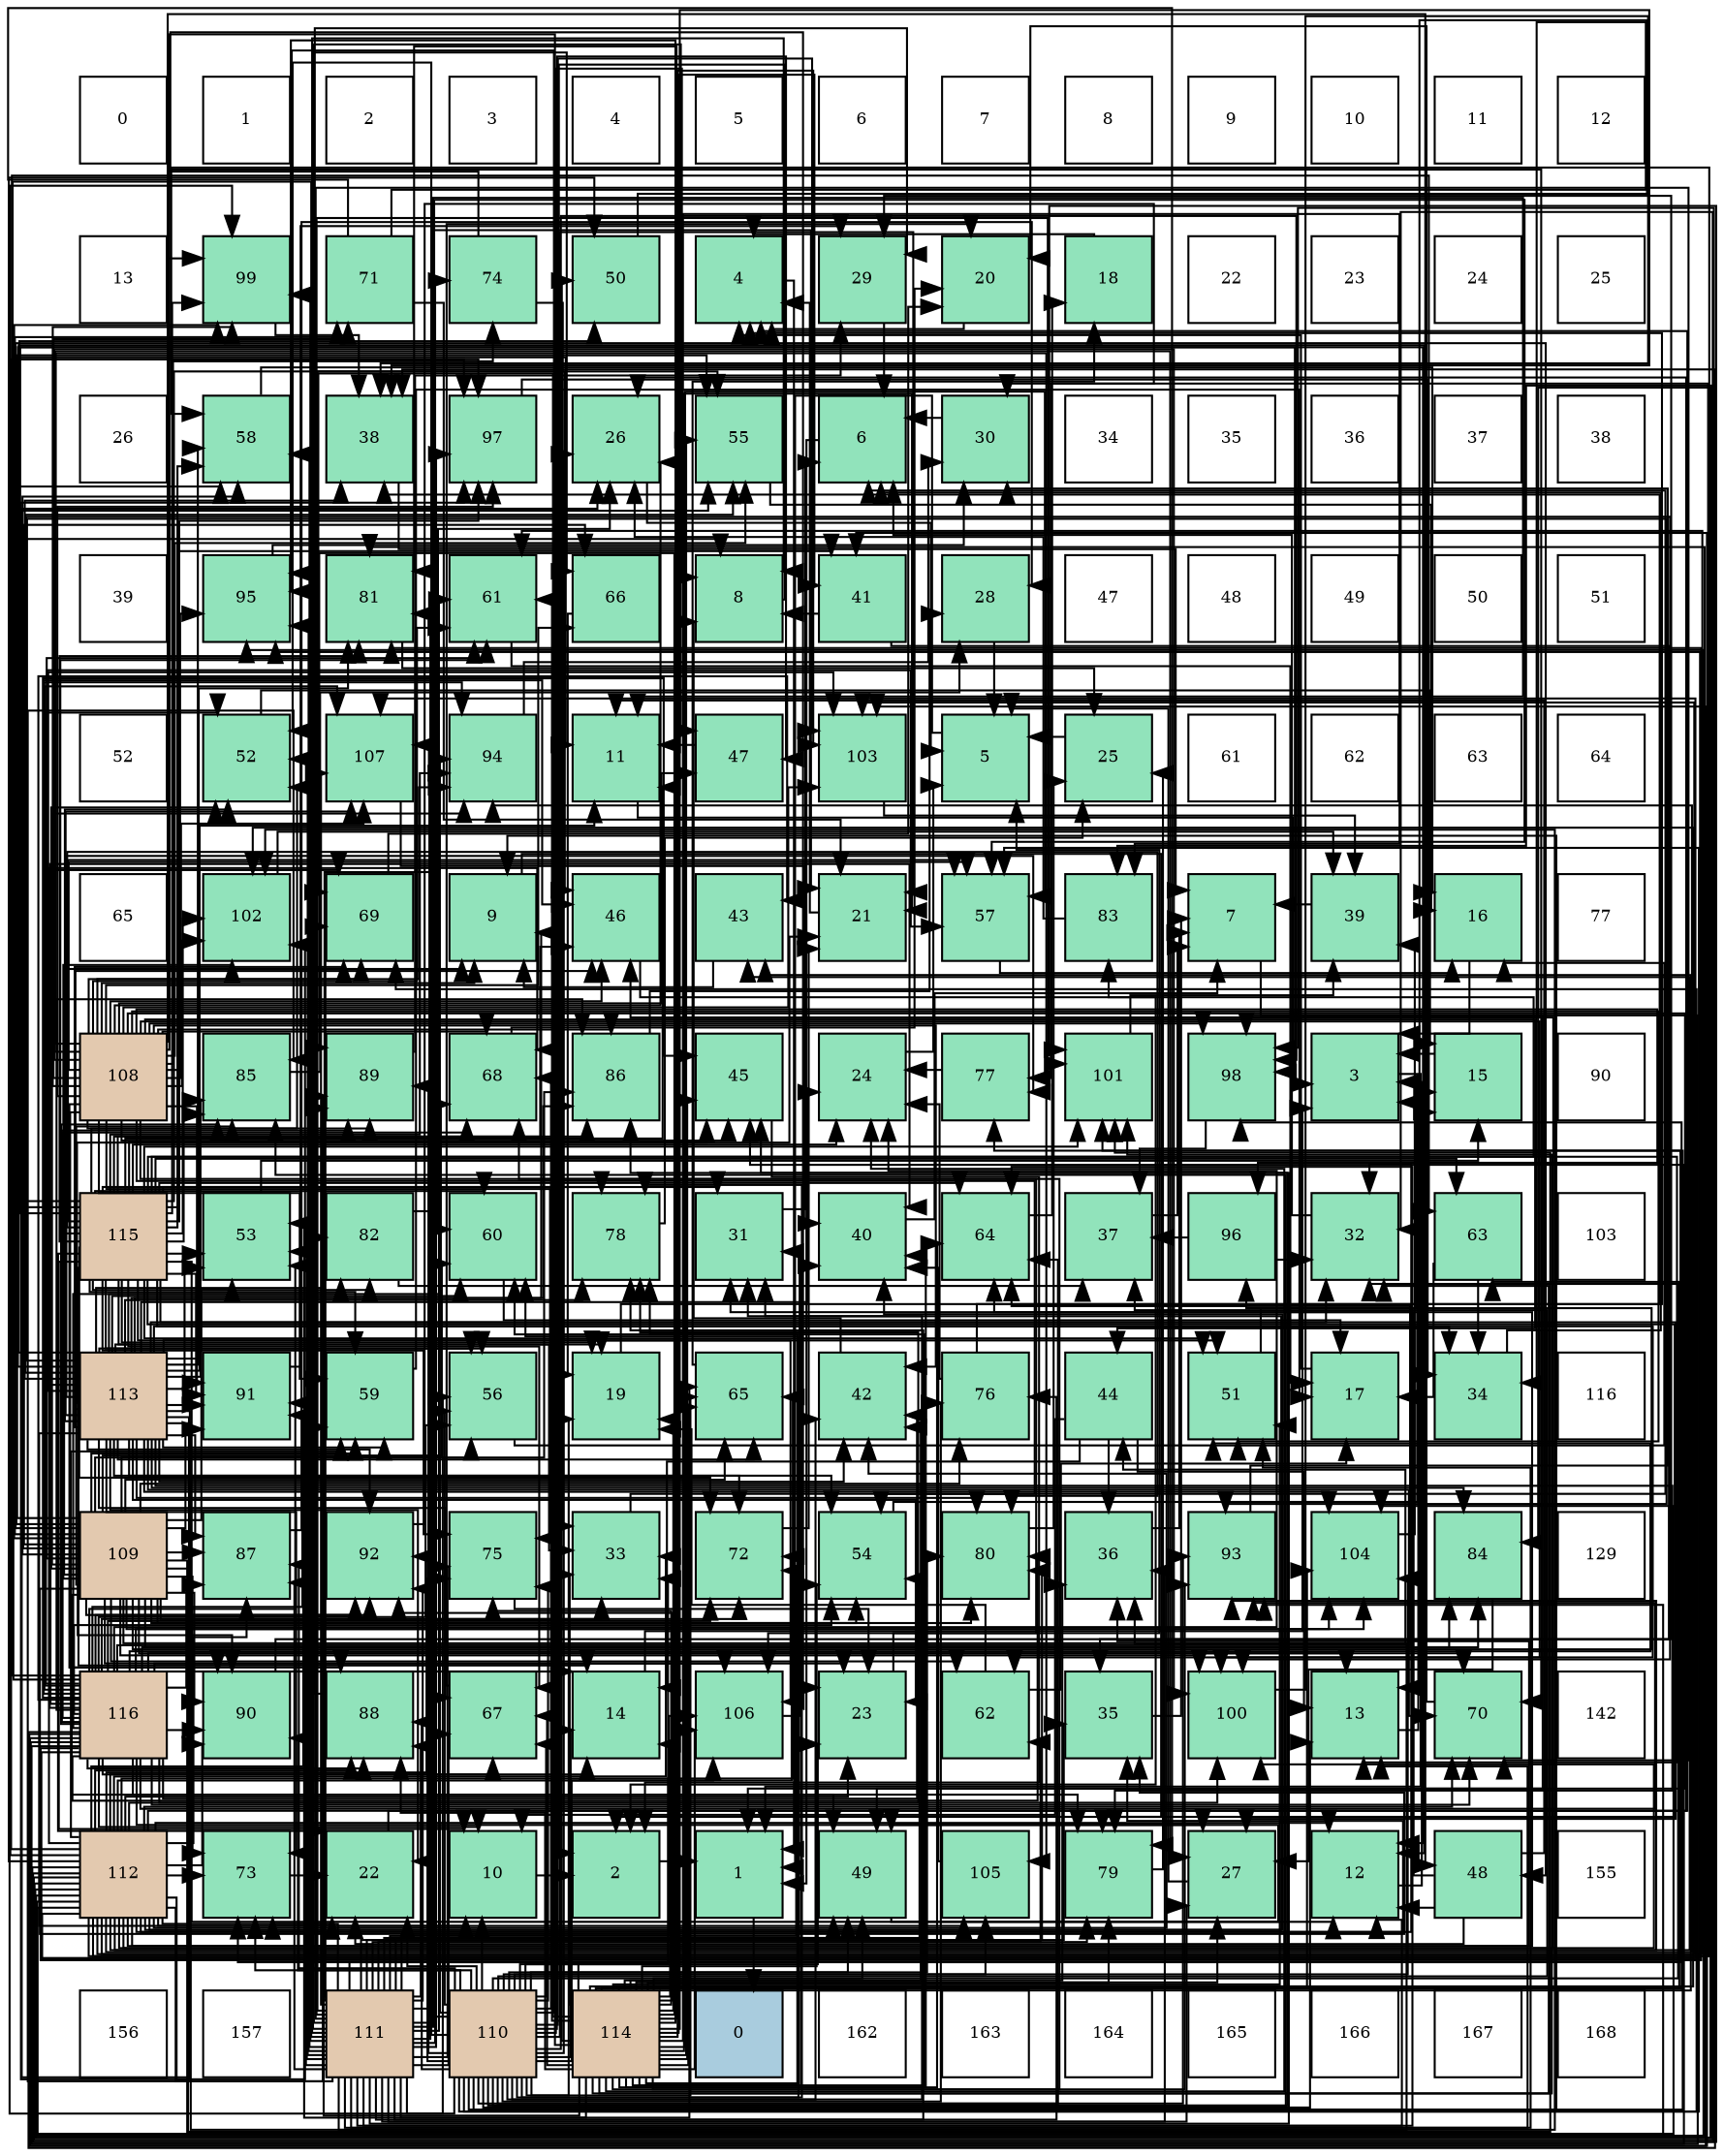digraph layout{
 rankdir=TB;
 splines=ortho;
 node [style=filled shape=square fixedsize=true width=0.6];
0[label="0", fontsize=8, fillcolor="#ffffff"];
1[label="1", fontsize=8, fillcolor="#ffffff"];
2[label="2", fontsize=8, fillcolor="#ffffff"];
3[label="3", fontsize=8, fillcolor="#ffffff"];
4[label="4", fontsize=8, fillcolor="#ffffff"];
5[label="5", fontsize=8, fillcolor="#ffffff"];
6[label="6", fontsize=8, fillcolor="#ffffff"];
7[label="7", fontsize=8, fillcolor="#ffffff"];
8[label="8", fontsize=8, fillcolor="#ffffff"];
9[label="9", fontsize=8, fillcolor="#ffffff"];
10[label="10", fontsize=8, fillcolor="#ffffff"];
11[label="11", fontsize=8, fillcolor="#ffffff"];
12[label="12", fontsize=8, fillcolor="#ffffff"];
13[label="13", fontsize=8, fillcolor="#ffffff"];
14[label="99", fontsize=8, fillcolor="#91e3bb"];
15[label="71", fontsize=8, fillcolor="#91e3bb"];
16[label="74", fontsize=8, fillcolor="#91e3bb"];
17[label="50", fontsize=8, fillcolor="#91e3bb"];
18[label="4", fontsize=8, fillcolor="#91e3bb"];
19[label="29", fontsize=8, fillcolor="#91e3bb"];
20[label="20", fontsize=8, fillcolor="#91e3bb"];
21[label="18", fontsize=8, fillcolor="#91e3bb"];
22[label="22", fontsize=8, fillcolor="#ffffff"];
23[label="23", fontsize=8, fillcolor="#ffffff"];
24[label="24", fontsize=8, fillcolor="#ffffff"];
25[label="25", fontsize=8, fillcolor="#ffffff"];
26[label="26", fontsize=8, fillcolor="#ffffff"];
27[label="58", fontsize=8, fillcolor="#91e3bb"];
28[label="38", fontsize=8, fillcolor="#91e3bb"];
29[label="97", fontsize=8, fillcolor="#91e3bb"];
30[label="26", fontsize=8, fillcolor="#91e3bb"];
31[label="55", fontsize=8, fillcolor="#91e3bb"];
32[label="6", fontsize=8, fillcolor="#91e3bb"];
33[label="30", fontsize=8, fillcolor="#91e3bb"];
34[label="34", fontsize=8, fillcolor="#ffffff"];
35[label="35", fontsize=8, fillcolor="#ffffff"];
36[label="36", fontsize=8, fillcolor="#ffffff"];
37[label="37", fontsize=8, fillcolor="#ffffff"];
38[label="38", fontsize=8, fillcolor="#ffffff"];
39[label="39", fontsize=8, fillcolor="#ffffff"];
40[label="95", fontsize=8, fillcolor="#91e3bb"];
41[label="81", fontsize=8, fillcolor="#91e3bb"];
42[label="61", fontsize=8, fillcolor="#91e3bb"];
43[label="66", fontsize=8, fillcolor="#91e3bb"];
44[label="8", fontsize=8, fillcolor="#91e3bb"];
45[label="41", fontsize=8, fillcolor="#91e3bb"];
46[label="28", fontsize=8, fillcolor="#91e3bb"];
47[label="47", fontsize=8, fillcolor="#ffffff"];
48[label="48", fontsize=8, fillcolor="#ffffff"];
49[label="49", fontsize=8, fillcolor="#ffffff"];
50[label="50", fontsize=8, fillcolor="#ffffff"];
51[label="51", fontsize=8, fillcolor="#ffffff"];
52[label="52", fontsize=8, fillcolor="#ffffff"];
53[label="52", fontsize=8, fillcolor="#91e3bb"];
54[label="107", fontsize=8, fillcolor="#91e3bb"];
55[label="94", fontsize=8, fillcolor="#91e3bb"];
56[label="11", fontsize=8, fillcolor="#91e3bb"];
57[label="47", fontsize=8, fillcolor="#91e3bb"];
58[label="103", fontsize=8, fillcolor="#91e3bb"];
59[label="5", fontsize=8, fillcolor="#91e3bb"];
60[label="25", fontsize=8, fillcolor="#91e3bb"];
61[label="61", fontsize=8, fillcolor="#ffffff"];
62[label="62", fontsize=8, fillcolor="#ffffff"];
63[label="63", fontsize=8, fillcolor="#ffffff"];
64[label="64", fontsize=8, fillcolor="#ffffff"];
65[label="65", fontsize=8, fillcolor="#ffffff"];
66[label="102", fontsize=8, fillcolor="#91e3bb"];
67[label="69", fontsize=8, fillcolor="#91e3bb"];
68[label="9", fontsize=8, fillcolor="#91e3bb"];
69[label="46", fontsize=8, fillcolor="#91e3bb"];
70[label="43", fontsize=8, fillcolor="#91e3bb"];
71[label="21", fontsize=8, fillcolor="#91e3bb"];
72[label="57", fontsize=8, fillcolor="#91e3bb"];
73[label="83", fontsize=8, fillcolor="#91e3bb"];
74[label="7", fontsize=8, fillcolor="#91e3bb"];
75[label="39", fontsize=8, fillcolor="#91e3bb"];
76[label="16", fontsize=8, fillcolor="#91e3bb"];
77[label="77", fontsize=8, fillcolor="#ffffff"];
78[label="108", fontsize=8, fillcolor="#e3c9af"];
79[label="85", fontsize=8, fillcolor="#91e3bb"];
80[label="89", fontsize=8, fillcolor="#91e3bb"];
81[label="68", fontsize=8, fillcolor="#91e3bb"];
82[label="86", fontsize=8, fillcolor="#91e3bb"];
83[label="45", fontsize=8, fillcolor="#91e3bb"];
84[label="24", fontsize=8, fillcolor="#91e3bb"];
85[label="77", fontsize=8, fillcolor="#91e3bb"];
86[label="101", fontsize=8, fillcolor="#91e3bb"];
87[label="98", fontsize=8, fillcolor="#91e3bb"];
88[label="3", fontsize=8, fillcolor="#91e3bb"];
89[label="15", fontsize=8, fillcolor="#91e3bb"];
90[label="90", fontsize=8, fillcolor="#ffffff"];
91[label="115", fontsize=8, fillcolor="#e3c9af"];
92[label="53", fontsize=8, fillcolor="#91e3bb"];
93[label="82", fontsize=8, fillcolor="#91e3bb"];
94[label="60", fontsize=8, fillcolor="#91e3bb"];
95[label="78", fontsize=8, fillcolor="#91e3bb"];
96[label="31", fontsize=8, fillcolor="#91e3bb"];
97[label="40", fontsize=8, fillcolor="#91e3bb"];
98[label="64", fontsize=8, fillcolor="#91e3bb"];
99[label="37", fontsize=8, fillcolor="#91e3bb"];
100[label="96", fontsize=8, fillcolor="#91e3bb"];
101[label="32", fontsize=8, fillcolor="#91e3bb"];
102[label="63", fontsize=8, fillcolor="#91e3bb"];
103[label="103", fontsize=8, fillcolor="#ffffff"];
104[label="113", fontsize=8, fillcolor="#e3c9af"];
105[label="91", fontsize=8, fillcolor="#91e3bb"];
106[label="59", fontsize=8, fillcolor="#91e3bb"];
107[label="56", fontsize=8, fillcolor="#91e3bb"];
108[label="19", fontsize=8, fillcolor="#91e3bb"];
109[label="65", fontsize=8, fillcolor="#91e3bb"];
110[label="42", fontsize=8, fillcolor="#91e3bb"];
111[label="76", fontsize=8, fillcolor="#91e3bb"];
112[label="44", fontsize=8, fillcolor="#91e3bb"];
113[label="51", fontsize=8, fillcolor="#91e3bb"];
114[label="17", fontsize=8, fillcolor="#91e3bb"];
115[label="34", fontsize=8, fillcolor="#91e3bb"];
116[label="116", fontsize=8, fillcolor="#ffffff"];
117[label="109", fontsize=8, fillcolor="#e3c9af"];
118[label="87", fontsize=8, fillcolor="#91e3bb"];
119[label="92", fontsize=8, fillcolor="#91e3bb"];
120[label="75", fontsize=8, fillcolor="#91e3bb"];
121[label="33", fontsize=8, fillcolor="#91e3bb"];
122[label="72", fontsize=8, fillcolor="#91e3bb"];
123[label="54", fontsize=8, fillcolor="#91e3bb"];
124[label="80", fontsize=8, fillcolor="#91e3bb"];
125[label="36", fontsize=8, fillcolor="#91e3bb"];
126[label="93", fontsize=8, fillcolor="#91e3bb"];
127[label="104", fontsize=8, fillcolor="#91e3bb"];
128[label="84", fontsize=8, fillcolor="#91e3bb"];
129[label="129", fontsize=8, fillcolor="#ffffff"];
130[label="116", fontsize=8, fillcolor="#e3c9af"];
131[label="90", fontsize=8, fillcolor="#91e3bb"];
132[label="88", fontsize=8, fillcolor="#91e3bb"];
133[label="67", fontsize=8, fillcolor="#91e3bb"];
134[label="14", fontsize=8, fillcolor="#91e3bb"];
135[label="106", fontsize=8, fillcolor="#91e3bb"];
136[label="23", fontsize=8, fillcolor="#91e3bb"];
137[label="62", fontsize=8, fillcolor="#91e3bb"];
138[label="35", fontsize=8, fillcolor="#91e3bb"];
139[label="100", fontsize=8, fillcolor="#91e3bb"];
140[label="13", fontsize=8, fillcolor="#91e3bb"];
141[label="70", fontsize=8, fillcolor="#91e3bb"];
142[label="142", fontsize=8, fillcolor="#ffffff"];
143[label="112", fontsize=8, fillcolor="#e3c9af"];
144[label="73", fontsize=8, fillcolor="#91e3bb"];
145[label="22", fontsize=8, fillcolor="#91e3bb"];
146[label="10", fontsize=8, fillcolor="#91e3bb"];
147[label="2", fontsize=8, fillcolor="#91e3bb"];
148[label="1", fontsize=8, fillcolor="#91e3bb"];
149[label="49", fontsize=8, fillcolor="#91e3bb"];
150[label="105", fontsize=8, fillcolor="#91e3bb"];
151[label="79", fontsize=8, fillcolor="#91e3bb"];
152[label="27", fontsize=8, fillcolor="#91e3bb"];
153[label="12", fontsize=8, fillcolor="#91e3bb"];
154[label="48", fontsize=8, fillcolor="#91e3bb"];
155[label="155", fontsize=8, fillcolor="#ffffff"];
156[label="156", fontsize=8, fillcolor="#ffffff"];
157[label="157", fontsize=8, fillcolor="#ffffff"];
158[label="111", fontsize=8, fillcolor="#e3c9af"];
159[label="110", fontsize=8, fillcolor="#e3c9af"];
160[label="114", fontsize=8, fillcolor="#e3c9af"];
161[label="0", fontsize=8, fillcolor="#a9ccde"];
162[label="162", fontsize=8, fillcolor="#ffffff"];
163[label="163", fontsize=8, fillcolor="#ffffff"];
164[label="164", fontsize=8, fillcolor="#ffffff"];
165[label="165", fontsize=8, fillcolor="#ffffff"];
166[label="166", fontsize=8, fillcolor="#ffffff"];
167[label="167", fontsize=8, fillcolor="#ffffff"];
168[label="168", fontsize=8, fillcolor="#ffffff"];
edge [constraint=false, style=vis];148 -> 161;
147 -> 148;
88 -> 148;
18 -> 148;
59 -> 148;
32 -> 148;
74 -> 148;
44 -> 147;
68 -> 147;
146 -> 147;
56 -> 88;
153 -> 88;
140 -> 88;
134 -> 88;
89 -> 88;
76 -> 88;
114 -> 18;
21 -> 18;
108 -> 18;
20 -> 18;
71 -> 18;
145 -> 18;
136 -> 59;
84 -> 59;
60 -> 59;
30 -> 59;
152 -> 59;
46 -> 59;
19 -> 32;
33 -> 32;
96 -> 32;
101 -> 32;
121 -> 32;
115 -> 32;
138 -> 74;
125 -> 74;
99 -> 74;
28 -> 74;
75 -> 74;
97 -> 74;
45 -> 44;
45 -> 138;
110 -> 44;
70 -> 68;
112 -> 146;
112 -> 140;
112 -> 134;
112 -> 125;
83 -> 147;
69 -> 147;
57 -> 56;
154 -> 56;
154 -> 153;
154 -> 145;
154 -> 96;
149 -> 153;
17 -> 140;
113 -> 89;
53 -> 89;
92 -> 89;
123 -> 89;
31 -> 76;
107 -> 76;
72 -> 76;
27 -> 76;
106 -> 114;
94 -> 114;
42 -> 114;
137 -> 114;
137 -> 108;
102 -> 114;
102 -> 115;
98 -> 21;
109 -> 21;
43 -> 108;
133 -> 20;
81 -> 20;
67 -> 20;
141 -> 20;
15 -> 71;
15 -> 152;
15 -> 115;
122 -> 71;
144 -> 145;
16 -> 136;
16 -> 121;
120 -> 136;
111 -> 84;
111 -> 28;
85 -> 84;
95 -> 60;
151 -> 60;
124 -> 60;
41 -> 60;
93 -> 30;
93 -> 99;
73 -> 30;
128 -> 152;
79 -> 46;
82 -> 46;
118 -> 46;
132 -> 19;
80 -> 19;
131 -> 19;
105 -> 19;
119 -> 33;
126 -> 33;
55 -> 33;
40 -> 33;
100 -> 101;
100 -> 99;
29 -> 115;
87 -> 99;
14 -> 28;
139 -> 28;
86 -> 75;
66 -> 75;
58 -> 75;
127 -> 75;
150 -> 97;
135 -> 97;
54 -> 97;
78 -> 68;
78 -> 30;
78 -> 110;
78 -> 112;
78 -> 83;
78 -> 69;
78 -> 57;
78 -> 154;
78 -> 149;
78 -> 113;
78 -> 123;
78 -> 31;
78 -> 72;
78 -> 106;
78 -> 42;
78 -> 137;
78 -> 43;
78 -> 81;
78 -> 67;
78 -> 141;
78 -> 15;
78 -> 16;
78 -> 120;
78 -> 151;
78 -> 82;
78 -> 132;
78 -> 80;
78 -> 131;
78 -> 105;
78 -> 55;
78 -> 40;
78 -> 100;
78 -> 29;
78 -> 87;
78 -> 14;
78 -> 139;
78 -> 66;
78 -> 58;
78 -> 150;
78 -> 135;
78 -> 54;
117 -> 44;
117 -> 68;
117 -> 138;
117 -> 112;
117 -> 154;
117 -> 149;
117 -> 53;
117 -> 92;
117 -> 123;
117 -> 31;
117 -> 107;
117 -> 27;
117 -> 106;
117 -> 94;
117 -> 42;
117 -> 137;
117 -> 109;
117 -> 43;
117 -> 141;
117 -> 15;
117 -> 122;
117 -> 144;
117 -> 111;
117 -> 124;
117 -> 128;
117 -> 79;
117 -> 82;
117 -> 118;
117 -> 131;
117 -> 105;
117 -> 119;
117 -> 126;
117 -> 55;
117 -> 100;
117 -> 29;
117 -> 14;
117 -> 139;
117 -> 86;
117 -> 66;
117 -> 127;
117 -> 135;
159 -> 44;
159 -> 68;
159 -> 146;
159 -> 140;
159 -> 134;
159 -> 108;
159 -> 71;
159 -> 145;
159 -> 136;
159 -> 30;
159 -> 96;
159 -> 101;
159 -> 121;
159 -> 99;
159 -> 110;
159 -> 83;
159 -> 57;
159 -> 149;
159 -> 53;
159 -> 107;
159 -> 72;
159 -> 27;
159 -> 94;
159 -> 98;
159 -> 109;
159 -> 133;
159 -> 81;
159 -> 67;
159 -> 144;
159 -> 120;
159 -> 111;
159 -> 95;
159 -> 124;
159 -> 79;
159 -> 118;
159 -> 132;
159 -> 80;
159 -> 131;
159 -> 119;
159 -> 126;
159 -> 55;
159 -> 40;
159 -> 87;
159 -> 86;
159 -> 58;
159 -> 127;
159 -> 150;
159 -> 135;
159 -> 54;
158 -> 44;
158 -> 56;
158 -> 153;
158 -> 140;
158 -> 71;
158 -> 152;
158 -> 138;
158 -> 125;
158 -> 69;
158 -> 57;
158 -> 149;
158 -> 113;
158 -> 53;
158 -> 92;
158 -> 123;
158 -> 31;
158 -> 107;
158 -> 72;
158 -> 27;
158 -> 94;
158 -> 42;
158 -> 137;
158 -> 98;
158 -> 109;
158 -> 43;
158 -> 133;
158 -> 67;
158 -> 141;
158 -> 122;
158 -> 144;
158 -> 16;
158 -> 120;
158 -> 111;
158 -> 85;
158 -> 95;
158 -> 151;
158 -> 124;
158 -> 41;
158 -> 79;
158 -> 82;
158 -> 118;
158 -> 132;
158 -> 105;
158 -> 119;
158 -> 40;
158 -> 29;
158 -> 14;
158 -> 86;
158 -> 66;
158 -> 135;
158 -> 54;
143 -> 146;
143 -> 153;
143 -> 134;
143 -> 145;
143 -> 136;
143 -> 30;
143 -> 96;
143 -> 101;
143 -> 121;
143 -> 138;
143 -> 125;
143 -> 97;
143 -> 110;
143 -> 70;
143 -> 83;
143 -> 69;
143 -> 17;
143 -> 27;
143 -> 106;
143 -> 42;
143 -> 98;
143 -> 109;
143 -> 81;
143 -> 141;
143 -> 122;
143 -> 144;
143 -> 120;
143 -> 85;
143 -> 95;
143 -> 41;
143 -> 73;
143 -> 128;
143 -> 118;
143 -> 132;
143 -> 80;
143 -> 131;
143 -> 105;
143 -> 126;
143 -> 55;
143 -> 40;
143 -> 29;
143 -> 87;
143 -> 14;
143 -> 139;
143 -> 86;
143 -> 66;
143 -> 58;
143 -> 127;
143 -> 54;
104 -> 68;
104 -> 56;
104 -> 153;
104 -> 108;
104 -> 145;
104 -> 136;
104 -> 84;
104 -> 30;
104 -> 101;
104 -> 115;
104 -> 125;
104 -> 28;
104 -> 110;
104 -> 83;
104 -> 69;
104 -> 113;
104 -> 53;
104 -> 92;
104 -> 123;
104 -> 31;
104 -> 107;
104 -> 72;
104 -> 27;
104 -> 106;
104 -> 94;
104 -> 109;
104 -> 133;
104 -> 81;
104 -> 67;
104 -> 141;
104 -> 122;
104 -> 144;
104 -> 85;
104 -> 95;
104 -> 151;
104 -> 124;
104 -> 41;
104 -> 128;
104 -> 79;
104 -> 82;
104 -> 118;
104 -> 80;
104 -> 105;
104 -> 119;
104 -> 29;
104 -> 87;
104 -> 139;
104 -> 58;
104 -> 127;
104 -> 150;
104 -> 54;
160 -> 134;
160 -> 108;
160 -> 71;
160 -> 84;
160 -> 152;
160 -> 96;
160 -> 101;
160 -> 121;
160 -> 125;
160 -> 28;
160 -> 97;
160 -> 45;
160 -> 110;
160 -> 70;
160 -> 83;
160 -> 149;
160 -> 17;
160 -> 113;
160 -> 92;
160 -> 123;
160 -> 31;
160 -> 72;
160 -> 94;
160 -> 42;
160 -> 102;
160 -> 98;
160 -> 109;
160 -> 133;
160 -> 81;
160 -> 67;
160 -> 144;
160 -> 120;
160 -> 95;
160 -> 151;
160 -> 41;
160 -> 93;
160 -> 73;
160 -> 132;
160 -> 80;
160 -> 119;
160 -> 126;
160 -> 40;
160 -> 87;
160 -> 14;
160 -> 86;
160 -> 66;
160 -> 58;
160 -> 127;
160 -> 135;
91 -> 146;
91 -> 56;
91 -> 153;
91 -> 140;
91 -> 134;
91 -> 108;
91 -> 71;
91 -> 145;
91 -> 84;
91 -> 152;
91 -> 96;
91 -> 121;
91 -> 45;
91 -> 69;
91 -> 149;
91 -> 17;
91 -> 113;
91 -> 53;
91 -> 92;
91 -> 31;
91 -> 107;
91 -> 72;
91 -> 27;
91 -> 106;
91 -> 94;
91 -> 42;
91 -> 102;
91 -> 98;
91 -> 133;
91 -> 122;
91 -> 120;
91 -> 95;
91 -> 151;
91 -> 124;
91 -> 41;
91 -> 93;
91 -> 73;
91 -> 79;
91 -> 82;
91 -> 131;
91 -> 105;
91 -> 126;
91 -> 55;
91 -> 29;
91 -> 14;
91 -> 139;
91 -> 86;
91 -> 66;
91 -> 135;
130 -> 146;
130 -> 56;
130 -> 140;
130 -> 134;
130 -> 136;
130 -> 84;
130 -> 152;
130 -> 101;
130 -> 121;
130 -> 28;
130 -> 97;
130 -> 45;
130 -> 110;
130 -> 70;
130 -> 83;
130 -> 69;
130 -> 113;
130 -> 53;
130 -> 92;
130 -> 123;
130 -> 107;
130 -> 106;
130 -> 102;
130 -> 98;
130 -> 133;
130 -> 81;
130 -> 67;
130 -> 141;
130 -> 122;
130 -> 151;
130 -> 124;
130 -> 41;
130 -> 93;
130 -> 128;
130 -> 79;
130 -> 82;
130 -> 118;
130 -> 132;
130 -> 80;
130 -> 131;
130 -> 119;
130 -> 126;
130 -> 55;
130 -> 40;
130 -> 87;
130 -> 139;
130 -> 58;
130 -> 127;
130 -> 54;
edge [constraint=true, style=invis];
0 -> 13 -> 26 -> 39 -> 52 -> 65 -> 78 -> 91 -> 104 -> 117 -> 130 -> 143 -> 156;
1 -> 14 -> 27 -> 40 -> 53 -> 66 -> 79 -> 92 -> 105 -> 118 -> 131 -> 144 -> 157;
2 -> 15 -> 28 -> 41 -> 54 -> 67 -> 80 -> 93 -> 106 -> 119 -> 132 -> 145 -> 158;
3 -> 16 -> 29 -> 42 -> 55 -> 68 -> 81 -> 94 -> 107 -> 120 -> 133 -> 146 -> 159;
4 -> 17 -> 30 -> 43 -> 56 -> 69 -> 82 -> 95 -> 108 -> 121 -> 134 -> 147 -> 160;
5 -> 18 -> 31 -> 44 -> 57 -> 70 -> 83 -> 96 -> 109 -> 122 -> 135 -> 148 -> 161;
6 -> 19 -> 32 -> 45 -> 58 -> 71 -> 84 -> 97 -> 110 -> 123 -> 136 -> 149 -> 162;
7 -> 20 -> 33 -> 46 -> 59 -> 72 -> 85 -> 98 -> 111 -> 124 -> 137 -> 150 -> 163;
8 -> 21 -> 34 -> 47 -> 60 -> 73 -> 86 -> 99 -> 112 -> 125 -> 138 -> 151 -> 164;
9 -> 22 -> 35 -> 48 -> 61 -> 74 -> 87 -> 100 -> 113 -> 126 -> 139 -> 152 -> 165;
10 -> 23 -> 36 -> 49 -> 62 -> 75 -> 88 -> 101 -> 114 -> 127 -> 140 -> 153 -> 166;
11 -> 24 -> 37 -> 50 -> 63 -> 76 -> 89 -> 102 -> 115 -> 128 -> 141 -> 154 -> 167;
12 -> 25 -> 38 -> 51 -> 64 -> 77 -> 90 -> 103 -> 116 -> 129 -> 142 -> 155 -> 168;
rank = same {0 -> 1 -> 2 -> 3 -> 4 -> 5 -> 6 -> 7 -> 8 -> 9 -> 10 -> 11 -> 12};
rank = same {13 -> 14 -> 15 -> 16 -> 17 -> 18 -> 19 -> 20 -> 21 -> 22 -> 23 -> 24 -> 25};
rank = same {26 -> 27 -> 28 -> 29 -> 30 -> 31 -> 32 -> 33 -> 34 -> 35 -> 36 -> 37 -> 38};
rank = same {39 -> 40 -> 41 -> 42 -> 43 -> 44 -> 45 -> 46 -> 47 -> 48 -> 49 -> 50 -> 51};
rank = same {52 -> 53 -> 54 -> 55 -> 56 -> 57 -> 58 -> 59 -> 60 -> 61 -> 62 -> 63 -> 64};
rank = same {65 -> 66 -> 67 -> 68 -> 69 -> 70 -> 71 -> 72 -> 73 -> 74 -> 75 -> 76 -> 77};
rank = same {78 -> 79 -> 80 -> 81 -> 82 -> 83 -> 84 -> 85 -> 86 -> 87 -> 88 -> 89 -> 90};
rank = same {91 -> 92 -> 93 -> 94 -> 95 -> 96 -> 97 -> 98 -> 99 -> 100 -> 101 -> 102 -> 103};
rank = same {104 -> 105 -> 106 -> 107 -> 108 -> 109 -> 110 -> 111 -> 112 -> 113 -> 114 -> 115 -> 116};
rank = same {117 -> 118 -> 119 -> 120 -> 121 -> 122 -> 123 -> 124 -> 125 -> 126 -> 127 -> 128 -> 129};
rank = same {130 -> 131 -> 132 -> 133 -> 134 -> 135 -> 136 -> 137 -> 138 -> 139 -> 140 -> 141 -> 142};
rank = same {143 -> 144 -> 145 -> 146 -> 147 -> 148 -> 149 -> 150 -> 151 -> 152 -> 153 -> 154 -> 155};
rank = same {156 -> 157 -> 158 -> 159 -> 160 -> 161 -> 162 -> 163 -> 164 -> 165 -> 166 -> 167 -> 168};
}